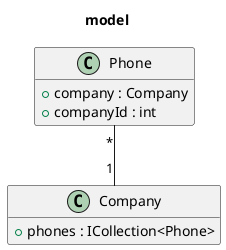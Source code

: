 @startuml model
title model
class Phone
{
    +company : Company
    +companyId : int
}

class Company
{
    +phones : ICollection<Phone>
}

Phone "*" -- "1" Company
hide empty members 

@enduml
